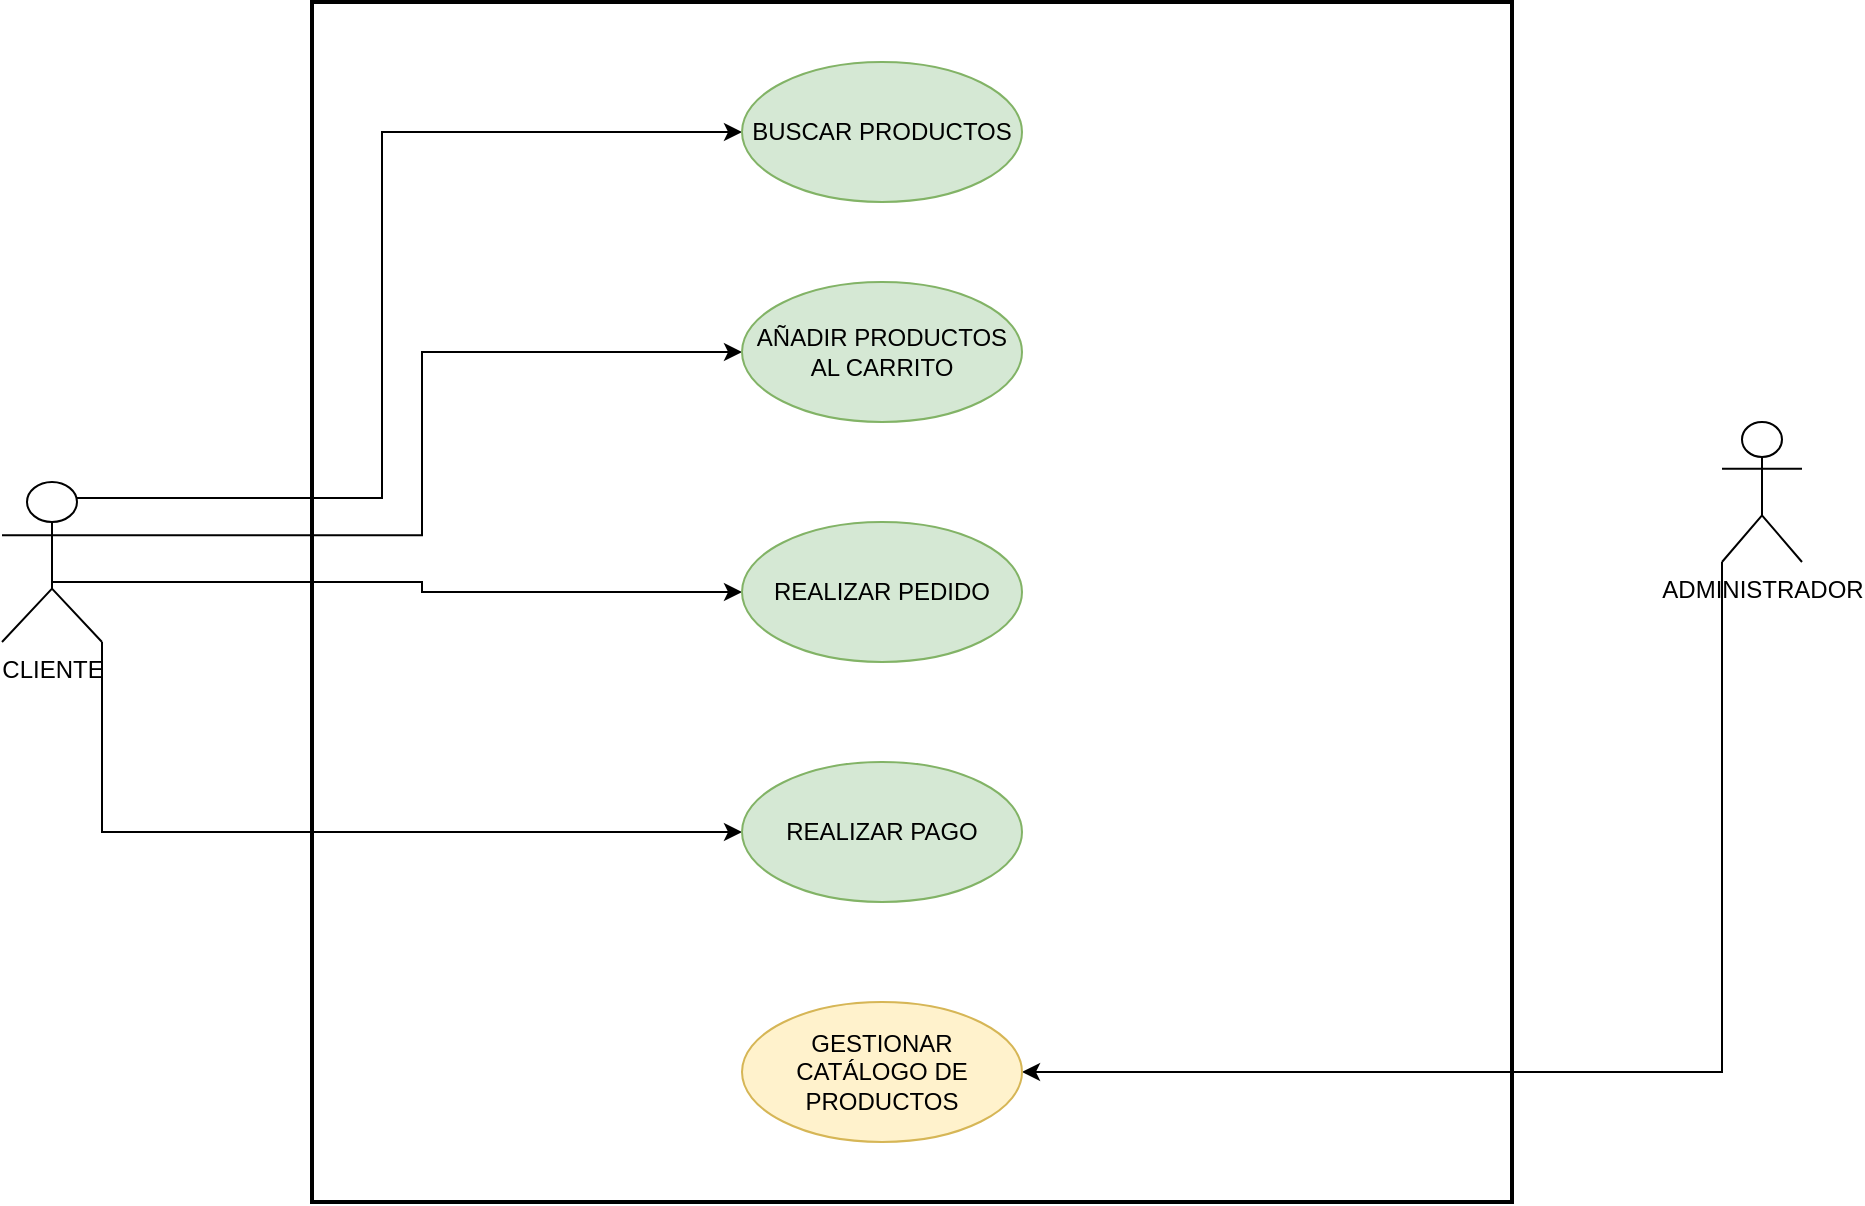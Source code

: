 <mxfile version="24.8.3">
  <diagram name="Página-1" id="ARPx_ute6YUo1yinALiA">
    <mxGraphModel dx="1434" dy="786" grid="1" gridSize="10" guides="1" tooltips="1" connect="1" arrows="1" fold="1" page="1" pageScale="1" pageWidth="1169" pageHeight="1654" math="0" shadow="0">
      <root>
        <mxCell id="0" />
        <mxCell id="1" parent="0" />
        <mxCell id="usopbkgO_LE9u6HZXmKx-1" value="" style="whiteSpace=wrap;html=1;aspect=fixed;fillColor=none;strokeWidth=2;" vertex="1" parent="1">
          <mxGeometry x="285" y="90" width="600" height="600" as="geometry" />
        </mxCell>
        <mxCell id="usopbkgO_LE9u6HZXmKx-11" style="edgeStyle=orthogonalEdgeStyle;rounded=0;orthogonalLoop=1;jettySize=auto;html=1;exitX=0.75;exitY=0.1;exitDx=0;exitDy=0;exitPerimeter=0;entryX=0;entryY=0.5;entryDx=0;entryDy=0;" edge="1" parent="1" source="usopbkgO_LE9u6HZXmKx-2" target="usopbkgO_LE9u6HZXmKx-6">
          <mxGeometry relative="1" as="geometry">
            <Array as="points">
              <mxPoint x="320" y="338" />
              <mxPoint x="320" y="155" />
            </Array>
          </mxGeometry>
        </mxCell>
        <mxCell id="usopbkgO_LE9u6HZXmKx-12" style="edgeStyle=orthogonalEdgeStyle;rounded=0;orthogonalLoop=1;jettySize=auto;html=1;exitX=0.5;exitY=0.625;exitDx=0;exitDy=0;exitPerimeter=0;entryX=0;entryY=0.5;entryDx=0;entryDy=0;" edge="1" parent="1" source="usopbkgO_LE9u6HZXmKx-2" target="usopbkgO_LE9u6HZXmKx-8">
          <mxGeometry relative="1" as="geometry" />
        </mxCell>
        <mxCell id="usopbkgO_LE9u6HZXmKx-13" style="edgeStyle=orthogonalEdgeStyle;rounded=0;orthogonalLoop=1;jettySize=auto;html=1;exitX=1;exitY=0.333;exitDx=0;exitDy=0;exitPerimeter=0;entryX=0;entryY=0.5;entryDx=0;entryDy=0;" edge="1" parent="1" source="usopbkgO_LE9u6HZXmKx-2" target="usopbkgO_LE9u6HZXmKx-5">
          <mxGeometry relative="1" as="geometry" />
        </mxCell>
        <mxCell id="usopbkgO_LE9u6HZXmKx-14" style="edgeStyle=orthogonalEdgeStyle;rounded=0;orthogonalLoop=1;jettySize=auto;html=1;exitX=1;exitY=1;exitDx=0;exitDy=0;exitPerimeter=0;entryX=0;entryY=0.5;entryDx=0;entryDy=0;" edge="1" parent="1" source="usopbkgO_LE9u6HZXmKx-2" target="usopbkgO_LE9u6HZXmKx-7">
          <mxGeometry relative="1" as="geometry" />
        </mxCell>
        <mxCell id="usopbkgO_LE9u6HZXmKx-2" value="CLIENTE" style="shape=umlActor;html=1;verticalLabelPosition=bottom;verticalAlign=top;align=center;" vertex="1" parent="1">
          <mxGeometry x="130" y="330" width="50" height="80" as="geometry" />
        </mxCell>
        <mxCell id="usopbkgO_LE9u6HZXmKx-10" style="edgeStyle=orthogonalEdgeStyle;rounded=0;orthogonalLoop=1;jettySize=auto;html=1;exitX=0;exitY=1;exitDx=0;exitDy=0;exitPerimeter=0;entryX=1;entryY=0.5;entryDx=0;entryDy=0;" edge="1" parent="1" source="usopbkgO_LE9u6HZXmKx-3" target="usopbkgO_LE9u6HZXmKx-9">
          <mxGeometry relative="1" as="geometry" />
        </mxCell>
        <mxCell id="usopbkgO_LE9u6HZXmKx-3" value="ADMINISTRADOR&lt;div&gt;&lt;br&gt;&lt;/div&gt;" style="shape=umlActor;html=1;verticalLabelPosition=bottom;verticalAlign=top;align=center;" vertex="1" parent="1">
          <mxGeometry x="990" y="300" width="40" height="70" as="geometry" />
        </mxCell>
        <mxCell id="usopbkgO_LE9u6HZXmKx-5" value="AÑADIR PRODUCTOS AL CARRITO" style="ellipse;whiteSpace=wrap;html=1;fillColor=#d5e8d4;strokeColor=#82b366;" vertex="1" parent="1">
          <mxGeometry x="500" y="230" width="140" height="70" as="geometry" />
        </mxCell>
        <mxCell id="usopbkgO_LE9u6HZXmKx-6" value="BUSCAR PRODUCTOS" style="ellipse;whiteSpace=wrap;html=1;fillColor=#d5e8d4;strokeColor=#82b366;" vertex="1" parent="1">
          <mxGeometry x="500" y="120" width="140" height="70" as="geometry" />
        </mxCell>
        <mxCell id="usopbkgO_LE9u6HZXmKx-7" value="REALIZAR PAGO" style="ellipse;whiteSpace=wrap;html=1;fillColor=#d5e8d4;strokeColor=#82b366;" vertex="1" parent="1">
          <mxGeometry x="500" y="470" width="140" height="70" as="geometry" />
        </mxCell>
        <mxCell id="usopbkgO_LE9u6HZXmKx-8" value="REALIZAR PEDIDO" style="ellipse;whiteSpace=wrap;html=1;fillColor=#d5e8d4;strokeColor=#82b366;" vertex="1" parent="1">
          <mxGeometry x="500" y="350" width="140" height="70" as="geometry" />
        </mxCell>
        <mxCell id="usopbkgO_LE9u6HZXmKx-9" value="GESTIONAR CATÁLOGO DE PRODUCTOS" style="ellipse;whiteSpace=wrap;html=1;fillColor=#fff2cc;strokeColor=#d6b656;" vertex="1" parent="1">
          <mxGeometry x="500" y="590" width="140" height="70" as="geometry" />
        </mxCell>
      </root>
    </mxGraphModel>
  </diagram>
</mxfile>
